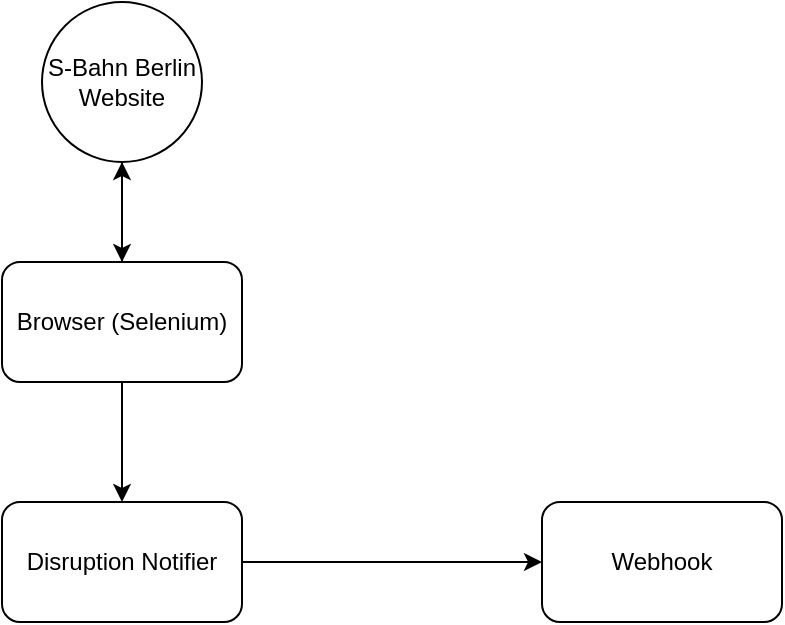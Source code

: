 <mxfile version="26.2.8">
  <diagram name="Page-1" id="mnc2l4lkg3eJp-TPkgR_">
    <mxGraphModel dx="980" dy="615" grid="1" gridSize="10" guides="1" tooltips="1" connect="1" arrows="1" fold="1" page="1" pageScale="1" pageWidth="850" pageHeight="1100" math="0" shadow="0">
      <root>
        <mxCell id="0" />
        <mxCell id="1" parent="0" />
        <mxCell id="CZFAWaujRZ5x5_oHIRUo-3" style="edgeStyle=orthogonalEdgeStyle;rounded=0;orthogonalLoop=1;jettySize=auto;html=1;entryX=0.5;entryY=0;entryDx=0;entryDy=0;" edge="1" parent="1" source="--Gi6Uis7wvZqhMqhkx8-2" target="CZFAWaujRZ5x5_oHIRUo-1">
          <mxGeometry relative="1" as="geometry" />
        </mxCell>
        <mxCell id="--Gi6Uis7wvZqhMqhkx8-2" value="S-Bahn Berlin Website" style="ellipse;whiteSpace=wrap;html=1;aspect=fixed;" parent="1" vertex="1">
          <mxGeometry x="120" y="90" width="80" height="80" as="geometry" />
        </mxCell>
        <mxCell id="--Gi6Uis7wvZqhMqhkx8-6" style="edgeStyle=orthogonalEdgeStyle;rounded=0;orthogonalLoop=1;jettySize=auto;html=1;entryX=0;entryY=0.5;entryDx=0;entryDy=0;" parent="1" source="--Gi6Uis7wvZqhMqhkx8-3" target="--Gi6Uis7wvZqhMqhkx8-4" edge="1">
          <mxGeometry relative="1" as="geometry" />
        </mxCell>
        <mxCell id="--Gi6Uis7wvZqhMqhkx8-3" value="Disruption Notifier" style="rounded=1;whiteSpace=wrap;html=1;" parent="1" vertex="1">
          <mxGeometry x="100" y="340" width="120" height="60" as="geometry" />
        </mxCell>
        <mxCell id="--Gi6Uis7wvZqhMqhkx8-4" value="Webhook" style="rounded=1;whiteSpace=wrap;html=1;" parent="1" vertex="1">
          <mxGeometry x="370" y="340" width="120" height="60" as="geometry" />
        </mxCell>
        <mxCell id="CZFAWaujRZ5x5_oHIRUo-4" style="edgeStyle=orthogonalEdgeStyle;rounded=0;orthogonalLoop=1;jettySize=auto;html=1;" edge="1" parent="1" source="CZFAWaujRZ5x5_oHIRUo-1" target="--Gi6Uis7wvZqhMqhkx8-2">
          <mxGeometry relative="1" as="geometry" />
        </mxCell>
        <mxCell id="CZFAWaujRZ5x5_oHIRUo-5" style="edgeStyle=orthogonalEdgeStyle;rounded=0;orthogonalLoop=1;jettySize=auto;html=1;entryX=0.5;entryY=0;entryDx=0;entryDy=0;" edge="1" parent="1" source="CZFAWaujRZ5x5_oHIRUo-1" target="--Gi6Uis7wvZqhMqhkx8-3">
          <mxGeometry relative="1" as="geometry" />
        </mxCell>
        <mxCell id="CZFAWaujRZ5x5_oHIRUo-1" value="Browser (Selenium)" style="rounded=1;whiteSpace=wrap;html=1;" vertex="1" parent="1">
          <mxGeometry x="100" y="220" width="120" height="60" as="geometry" />
        </mxCell>
      </root>
    </mxGraphModel>
  </diagram>
</mxfile>
